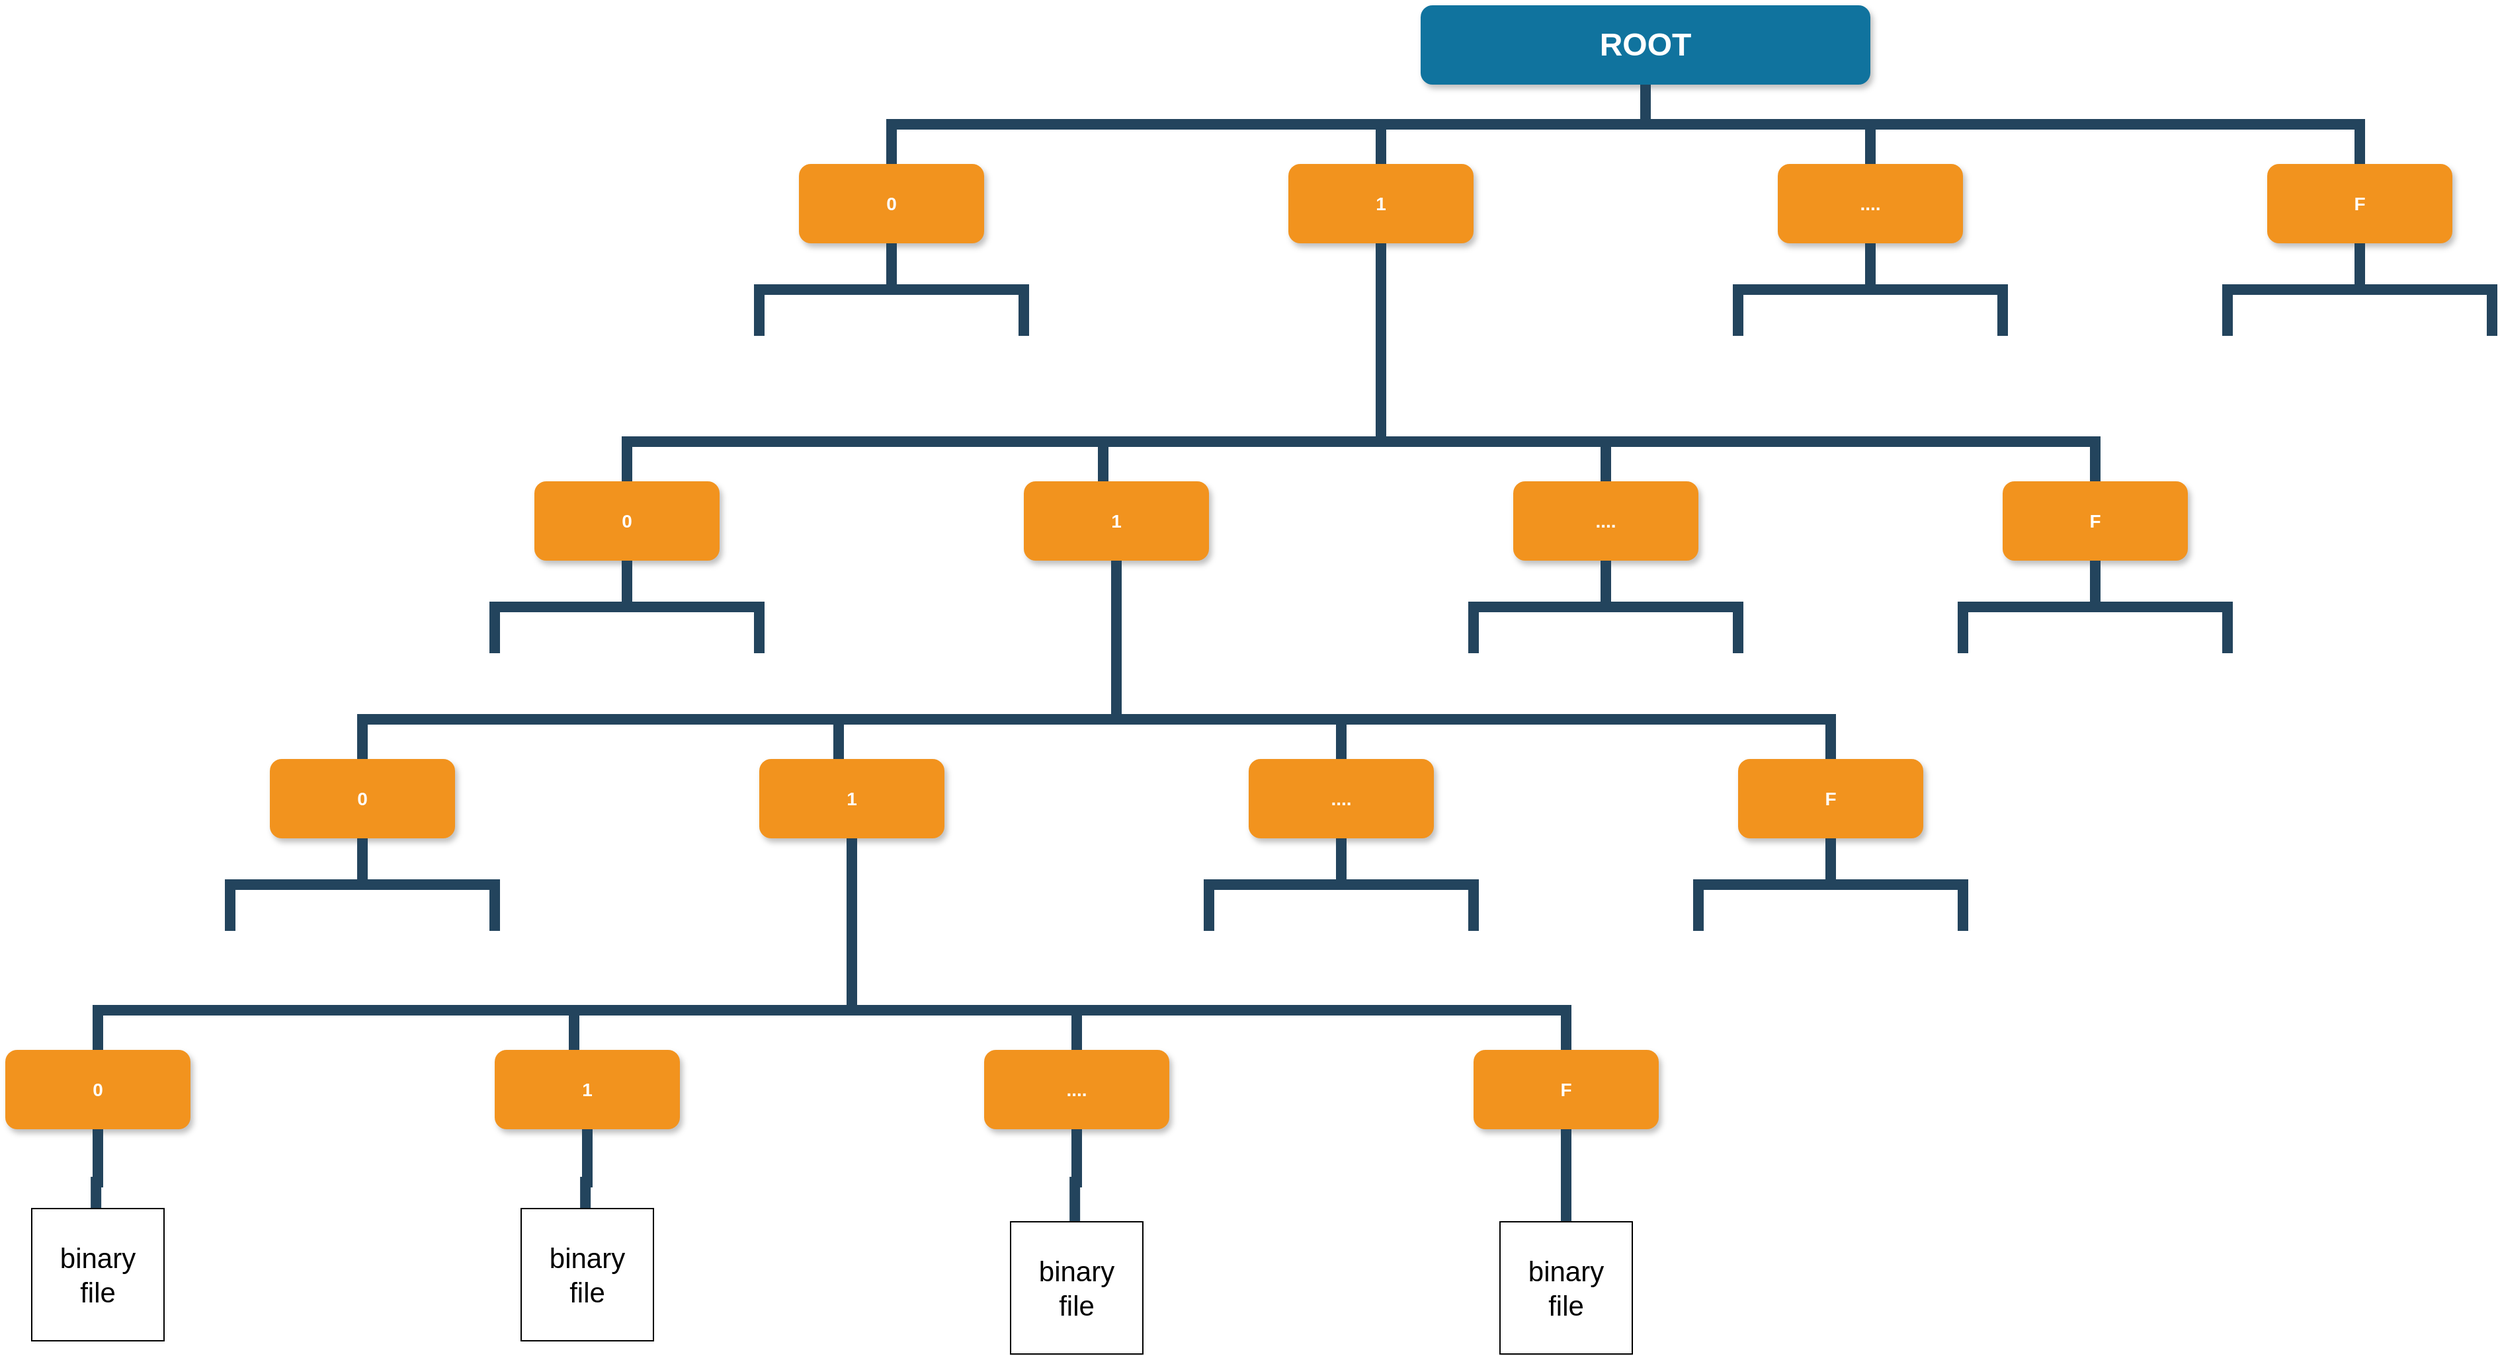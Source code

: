 <mxfile version="16.4.7" type="github">
  <diagram name="Page-1" id="64c3da0e-402f-94eb-ee01-a36477274f13">
    <mxGraphModel dx="2234" dy="1449" grid="1" gridSize="10" guides="1" tooltips="1" connect="1" arrows="1" fold="1" page="1" pageScale="1" pageWidth="2000" pageHeight="1100" background="none" math="0" shadow="0">
      <root>
        <mxCell id="0" />
        <mxCell id="1" parent="0" />
        <mxCell id="2" value="ROOT" style="whiteSpace=wrap;rounded=1;shadow=1;fillColor=#10739E;strokeColor=none;fontColor=#FFFFFF;fontStyle=1;fontSize=24" parent="1" vertex="1">
          <mxGeometry x="1100" y="60" width="340" height="60" as="geometry" />
        </mxCell>
        <mxCell id="4" value="0" style="whiteSpace=wrap;rounded=1;fillColor=#F2931E;strokeColor=none;shadow=1;fontColor=#FFFFFF;fontStyle=1;fontSize=14" parent="1" vertex="1">
          <mxGeometry x="630" y="180.0" width="140" height="60" as="geometry" />
        </mxCell>
        <mxCell id="6" value="1" style="whiteSpace=wrap;rounded=1;fillColor=#F2931E;strokeColor=none;shadow=1;fontColor=#FFFFFF;fontStyle=1;fontSize=14" parent="1" vertex="1">
          <mxGeometry x="1000" y="180.0" width="140" height="60" as="geometry" />
        </mxCell>
        <mxCell id="7" value="...." style="whiteSpace=wrap;rounded=1;fillColor=#F2931E;strokeColor=none;shadow=1;fontColor=#FFFFFF;fontStyle=1;fontSize=14" parent="1" vertex="1">
          <mxGeometry x="1370" y="180.0" width="140" height="60" as="geometry" />
        </mxCell>
        <mxCell id="8" value="F" style="whiteSpace=wrap;rounded=1;fillColor=#F2931E;strokeColor=none;shadow=1;fontColor=#FFFFFF;fontStyle=1;fontSize=14" parent="1" vertex="1">
          <mxGeometry x="1740" y="180.0" width="140" height="60" as="geometry" />
        </mxCell>
        <mxCell id="116" value="" style="edgeStyle=elbowEdgeStyle;elbow=vertical;rounded=0;fontColor=#000000;endArrow=none;endFill=0;strokeWidth=8;strokeColor=#23445D;" parent="1" source="4" edge="1">
          <mxGeometry width="100" height="100" relative="1" as="geometry">
            <mxPoint x="340" y="250.0" as="sourcePoint" />
            <mxPoint x="600" y="310" as="targetPoint" />
          </mxGeometry>
        </mxCell>
        <mxCell id="117" value="" style="edgeStyle=elbowEdgeStyle;elbow=vertical;rounded=0;fontColor=#000000;endArrow=none;endFill=0;strokeWidth=8;strokeColor=#23445D;" parent="1" source="4" edge="1">
          <mxGeometry width="100" height="100" relative="1" as="geometry">
            <mxPoint x="340" y="250.0" as="sourcePoint" />
            <mxPoint x="800" y="310" as="targetPoint" />
          </mxGeometry>
        </mxCell>
        <mxCell id="223" value="" style="edgeStyle=elbowEdgeStyle;elbow=vertical;rounded=0;fontColor=#000000;endArrow=none;endFill=0;strokeWidth=8;strokeColor=#23445D;" parent="1" source="7" edge="1">
          <mxGeometry width="100" height="100" relative="1" as="geometry">
            <mxPoint x="1440" y="310" as="sourcePoint" />
            <mxPoint x="1340" y="310" as="targetPoint" />
          </mxGeometry>
        </mxCell>
        <mxCell id="224" value="" style="edgeStyle=elbowEdgeStyle;elbow=vertical;rounded=0;fontColor=#000000;endArrow=none;endFill=0;strokeWidth=8;strokeColor=#23445D;" parent="1" source="7" edge="1">
          <mxGeometry width="100" height="100" relative="1" as="geometry">
            <mxPoint x="1530" y="300" as="sourcePoint" />
            <mxPoint x="1540" y="310" as="targetPoint" />
          </mxGeometry>
        </mxCell>
        <mxCell id="225" value="" style="edgeStyle=elbowEdgeStyle;elbow=vertical;rounded=0;fontColor=#000000;endArrow=none;endFill=0;strokeWidth=8;strokeColor=#23445D;" parent="1" source="8" edge="1">
          <mxGeometry width="100" height="100" relative="1" as="geometry">
            <mxPoint x="1650" y="300" as="sourcePoint" />
            <mxPoint x="1710" y="310" as="targetPoint" />
          </mxGeometry>
        </mxCell>
        <mxCell id="226" value="" style="edgeStyle=elbowEdgeStyle;elbow=vertical;rounded=0;fontColor=#000000;endArrow=none;endFill=0;strokeWidth=8;strokeColor=#23445D;" parent="1" source="8" edge="1">
          <mxGeometry width="100" height="100" relative="1" as="geometry">
            <mxPoint x="1880" y="300" as="sourcePoint" />
            <mxPoint x="1910" y="310" as="targetPoint" />
          </mxGeometry>
        </mxCell>
        <mxCell id="229" value="" style="edgeStyle=elbowEdgeStyle;elbow=vertical;rounded=0;fontColor=#000000;endArrow=none;endFill=0;strokeWidth=8;strokeColor=#23445D;entryX=0.5;entryY=0;entryDx=0;entryDy=0;" parent="1" source="2" target="4" edge="1">
          <mxGeometry width="100" height="100" relative="1" as="geometry">
            <mxPoint x="640" y="150" as="sourcePoint" />
            <mxPoint x="330" y="180.0" as="targetPoint" />
          </mxGeometry>
        </mxCell>
        <mxCell id="231" value="" style="edgeStyle=elbowEdgeStyle;elbow=vertical;rounded=0;fontColor=#000000;endArrow=none;endFill=0;strokeWidth=8;strokeColor=#23445D;" parent="1" source="2" target="6" edge="1">
          <mxGeometry width="100" height="100" relative="1" as="geometry">
            <mxPoint x="660" y="170" as="sourcePoint" />
            <mxPoint x="760" y="70" as="targetPoint" />
          </mxGeometry>
        </mxCell>
        <mxCell id="232" value="" style="edgeStyle=elbowEdgeStyle;elbow=vertical;rounded=0;fontColor=#000000;endArrow=none;endFill=0;strokeWidth=8;strokeColor=#23445D;" parent="1" source="2" target="7" edge="1">
          <mxGeometry width="100" height="100" relative="1" as="geometry">
            <mxPoint x="670" y="180" as="sourcePoint" />
            <mxPoint x="770" y="80" as="targetPoint" />
          </mxGeometry>
        </mxCell>
        <mxCell id="233" value="" style="edgeStyle=elbowEdgeStyle;elbow=vertical;rounded=0;fontColor=#000000;endArrow=none;endFill=0;strokeWidth=8;strokeColor=#23445D;" parent="1" source="2" target="8" edge="1">
          <mxGeometry width="100" height="100" relative="1" as="geometry">
            <mxPoint x="680" y="190" as="sourcePoint" />
            <mxPoint x="780" y="90" as="targetPoint" />
          </mxGeometry>
        </mxCell>
        <mxCell id="g_1YrIB_syqFmMeyeW0P-254" value="0" style="whiteSpace=wrap;rounded=1;fillColor=#F2931E;strokeColor=none;shadow=1;fontColor=#FFFFFF;fontStyle=1;fontSize=14" parent="1" vertex="1">
          <mxGeometry x="430" y="420.0" width="140" height="60" as="geometry" />
        </mxCell>
        <mxCell id="g_1YrIB_syqFmMeyeW0P-256" value="1" style="whiteSpace=wrap;rounded=1;fillColor=#F2931E;strokeColor=none;shadow=1;fontColor=#FFFFFF;fontStyle=1;fontSize=14" parent="1" vertex="1">
          <mxGeometry x="800" y="420.0" width="140" height="60" as="geometry" />
        </mxCell>
        <mxCell id="g_1YrIB_syqFmMeyeW0P-257" value="...." style="whiteSpace=wrap;rounded=1;fillColor=#F2931E;strokeColor=none;shadow=1;fontColor=#FFFFFF;fontStyle=1;fontSize=14" parent="1" vertex="1">
          <mxGeometry x="1170" y="420.0" width="140" height="60" as="geometry" />
        </mxCell>
        <mxCell id="g_1YrIB_syqFmMeyeW0P-258" value="F" style="whiteSpace=wrap;rounded=1;fillColor=#F2931E;strokeColor=none;shadow=1;fontColor=#FFFFFF;fontStyle=1;fontSize=14" parent="1" vertex="1">
          <mxGeometry x="1540" y="420.0" width="140" height="60" as="geometry" />
        </mxCell>
        <mxCell id="g_1YrIB_syqFmMeyeW0P-261" value="" style="edgeStyle=elbowEdgeStyle;elbow=vertical;rounded=0;fontColor=#000000;endArrow=none;endFill=0;strokeWidth=8;strokeColor=#23445D;" parent="1" source="g_1YrIB_syqFmMeyeW0P-254" edge="1">
          <mxGeometry width="100" height="100" relative="1" as="geometry">
            <mxPoint x="140" y="490.0" as="sourcePoint" />
            <mxPoint x="400" y="550" as="targetPoint" />
          </mxGeometry>
        </mxCell>
        <mxCell id="g_1YrIB_syqFmMeyeW0P-262" value="" style="edgeStyle=elbowEdgeStyle;elbow=vertical;rounded=0;fontColor=#000000;endArrow=none;endFill=0;strokeWidth=8;strokeColor=#23445D;" parent="1" source="g_1YrIB_syqFmMeyeW0P-254" edge="1">
          <mxGeometry width="100" height="100" relative="1" as="geometry">
            <mxPoint x="140" y="490.0" as="sourcePoint" />
            <mxPoint x="600" y="550" as="targetPoint" />
          </mxGeometry>
        </mxCell>
        <mxCell id="g_1YrIB_syqFmMeyeW0P-265" value="" style="edgeStyle=elbowEdgeStyle;elbow=vertical;rounded=0;fontColor=#000000;endArrow=none;endFill=0;strokeWidth=8;strokeColor=#23445D;" parent="1" source="g_1YrIB_syqFmMeyeW0P-257" edge="1">
          <mxGeometry width="100" height="100" relative="1" as="geometry">
            <mxPoint x="1240" y="550" as="sourcePoint" />
            <mxPoint x="1140" y="550" as="targetPoint" />
          </mxGeometry>
        </mxCell>
        <mxCell id="g_1YrIB_syqFmMeyeW0P-266" value="" style="edgeStyle=elbowEdgeStyle;elbow=vertical;rounded=0;fontColor=#000000;endArrow=none;endFill=0;strokeWidth=8;strokeColor=#23445D;" parent="1" source="g_1YrIB_syqFmMeyeW0P-257" edge="1">
          <mxGeometry width="100" height="100" relative="1" as="geometry">
            <mxPoint x="1330" y="540" as="sourcePoint" />
            <mxPoint x="1340" y="550" as="targetPoint" />
          </mxGeometry>
        </mxCell>
        <mxCell id="g_1YrIB_syqFmMeyeW0P-267" value="" style="edgeStyle=elbowEdgeStyle;elbow=vertical;rounded=0;fontColor=#000000;endArrow=none;endFill=0;strokeWidth=8;strokeColor=#23445D;" parent="1" source="g_1YrIB_syqFmMeyeW0P-258" edge="1">
          <mxGeometry width="100" height="100" relative="1" as="geometry">
            <mxPoint x="1450" y="540" as="sourcePoint" />
            <mxPoint x="1510" y="550" as="targetPoint" />
          </mxGeometry>
        </mxCell>
        <mxCell id="g_1YrIB_syqFmMeyeW0P-268" value="" style="edgeStyle=elbowEdgeStyle;elbow=vertical;rounded=0;fontColor=#000000;endArrow=none;endFill=0;strokeWidth=8;strokeColor=#23445D;" parent="1" source="g_1YrIB_syqFmMeyeW0P-258" edge="1">
          <mxGeometry width="100" height="100" relative="1" as="geometry">
            <mxPoint x="1680" y="540" as="sourcePoint" />
            <mxPoint x="1710" y="550" as="targetPoint" />
          </mxGeometry>
        </mxCell>
        <mxCell id="g_1YrIB_syqFmMeyeW0P-272" value="" style="edgeStyle=elbowEdgeStyle;elbow=vertical;rounded=0;fontColor=#000000;endArrow=none;endFill=0;strokeWidth=8;strokeColor=#23445D;" parent="1" target="g_1YrIB_syqFmMeyeW0P-254" edge="1">
          <mxGeometry width="100" height="100" relative="1" as="geometry">
            <mxPoint x="1070" y="360" as="sourcePoint" />
            <mxPoint x="550" y="300" as="targetPoint" />
          </mxGeometry>
        </mxCell>
        <mxCell id="g_1YrIB_syqFmMeyeW0P-273" value="" style="edgeStyle=elbowEdgeStyle;elbow=vertical;rounded=0;fontColor=#000000;endArrow=none;endFill=0;strokeWidth=8;strokeColor=#23445D;" parent="1" edge="1">
          <mxGeometry width="100" height="100" relative="1" as="geometry">
            <mxPoint x="1070" y="360" as="sourcePoint" />
            <mxPoint x="860" y="420" as="targetPoint" />
          </mxGeometry>
        </mxCell>
        <mxCell id="g_1YrIB_syqFmMeyeW0P-274" value="" style="edgeStyle=elbowEdgeStyle;elbow=vertical;rounded=0;fontColor=#000000;endArrow=none;endFill=0;strokeWidth=8;strokeColor=#23445D;" parent="1" target="g_1YrIB_syqFmMeyeW0P-257" edge="1">
          <mxGeometry width="100" height="100" relative="1" as="geometry">
            <mxPoint x="1070" y="360" as="sourcePoint" />
            <mxPoint x="570" y="320" as="targetPoint" />
          </mxGeometry>
        </mxCell>
        <mxCell id="g_1YrIB_syqFmMeyeW0P-275" value="" style="edgeStyle=elbowEdgeStyle;elbow=vertical;rounded=0;fontColor=#000000;endArrow=none;endFill=0;strokeWidth=8;strokeColor=#23445D;exitX=0.5;exitY=1;exitDx=0;exitDy=0;" parent="1" source="6" target="g_1YrIB_syqFmMeyeW0P-258" edge="1">
          <mxGeometry width="100" height="100" relative="1" as="geometry">
            <mxPoint x="1070" y="360" as="sourcePoint" />
            <mxPoint x="580" y="330" as="targetPoint" />
            <Array as="points">
              <mxPoint x="1340" y="390" />
            </Array>
          </mxGeometry>
        </mxCell>
        <mxCell id="I2rFSHXXI9pYMQiXrOEV-233" value="0" style="whiteSpace=wrap;rounded=1;fillColor=#F2931E;strokeColor=none;shadow=1;fontColor=#FFFFFF;fontStyle=1;fontSize=14" vertex="1" parent="1">
          <mxGeometry x="230" y="630.0" width="140" height="60" as="geometry" />
        </mxCell>
        <mxCell id="I2rFSHXXI9pYMQiXrOEV-234" value="1" style="whiteSpace=wrap;rounded=1;fillColor=#F2931E;strokeColor=none;shadow=1;fontColor=#FFFFFF;fontStyle=1;fontSize=14" vertex="1" parent="1">
          <mxGeometry x="600" y="630.0" width="140" height="60" as="geometry" />
        </mxCell>
        <mxCell id="I2rFSHXXI9pYMQiXrOEV-235" value="...." style="whiteSpace=wrap;rounded=1;fillColor=#F2931E;strokeColor=none;shadow=1;fontColor=#FFFFFF;fontStyle=1;fontSize=14" vertex="1" parent="1">
          <mxGeometry x="970" y="630.0" width="140" height="60" as="geometry" />
        </mxCell>
        <mxCell id="I2rFSHXXI9pYMQiXrOEV-236" value="F" style="whiteSpace=wrap;rounded=1;fillColor=#F2931E;strokeColor=none;shadow=1;fontColor=#FFFFFF;fontStyle=1;fontSize=14" vertex="1" parent="1">
          <mxGeometry x="1340" y="630.0" width="140" height="60" as="geometry" />
        </mxCell>
        <mxCell id="I2rFSHXXI9pYMQiXrOEV-237" value="" style="edgeStyle=elbowEdgeStyle;elbow=vertical;rounded=0;fontColor=#000000;endArrow=none;endFill=0;strokeWidth=8;strokeColor=#23445D;" edge="1" parent="1" source="I2rFSHXXI9pYMQiXrOEV-233">
          <mxGeometry width="100" height="100" relative="1" as="geometry">
            <mxPoint x="-60" y="700.0" as="sourcePoint" />
            <mxPoint x="200" y="760" as="targetPoint" />
          </mxGeometry>
        </mxCell>
        <mxCell id="I2rFSHXXI9pYMQiXrOEV-238" value="" style="edgeStyle=elbowEdgeStyle;elbow=vertical;rounded=0;fontColor=#000000;endArrow=none;endFill=0;strokeWidth=8;strokeColor=#23445D;" edge="1" parent="1" source="I2rFSHXXI9pYMQiXrOEV-233">
          <mxGeometry width="100" height="100" relative="1" as="geometry">
            <mxPoint x="-60" y="700.0" as="sourcePoint" />
            <mxPoint x="400" y="760" as="targetPoint" />
          </mxGeometry>
        </mxCell>
        <mxCell id="I2rFSHXXI9pYMQiXrOEV-241" value="" style="edgeStyle=elbowEdgeStyle;elbow=vertical;rounded=0;fontColor=#000000;endArrow=none;endFill=0;strokeWidth=8;strokeColor=#23445D;" edge="1" parent="1" source="I2rFSHXXI9pYMQiXrOEV-235">
          <mxGeometry width="100" height="100" relative="1" as="geometry">
            <mxPoint x="1040" y="760" as="sourcePoint" />
            <mxPoint x="940" y="760" as="targetPoint" />
          </mxGeometry>
        </mxCell>
        <mxCell id="I2rFSHXXI9pYMQiXrOEV-242" value="" style="edgeStyle=elbowEdgeStyle;elbow=vertical;rounded=0;fontColor=#000000;endArrow=none;endFill=0;strokeWidth=8;strokeColor=#23445D;" edge="1" parent="1" source="I2rFSHXXI9pYMQiXrOEV-235">
          <mxGeometry width="100" height="100" relative="1" as="geometry">
            <mxPoint x="1130" y="750" as="sourcePoint" />
            <mxPoint x="1140" y="760" as="targetPoint" />
          </mxGeometry>
        </mxCell>
        <mxCell id="I2rFSHXXI9pYMQiXrOEV-243" value="" style="edgeStyle=elbowEdgeStyle;elbow=vertical;rounded=0;fontColor=#000000;endArrow=none;endFill=0;strokeWidth=8;strokeColor=#23445D;" edge="1" parent="1" source="I2rFSHXXI9pYMQiXrOEV-236">
          <mxGeometry width="100" height="100" relative="1" as="geometry">
            <mxPoint x="1250" y="750" as="sourcePoint" />
            <mxPoint x="1310" y="760" as="targetPoint" />
          </mxGeometry>
        </mxCell>
        <mxCell id="I2rFSHXXI9pYMQiXrOEV-244" value="" style="edgeStyle=elbowEdgeStyle;elbow=vertical;rounded=0;fontColor=#000000;endArrow=none;endFill=0;strokeWidth=8;strokeColor=#23445D;" edge="1" parent="1" source="I2rFSHXXI9pYMQiXrOEV-236">
          <mxGeometry width="100" height="100" relative="1" as="geometry">
            <mxPoint x="1480" y="750" as="sourcePoint" />
            <mxPoint x="1510" y="760" as="targetPoint" />
          </mxGeometry>
        </mxCell>
        <mxCell id="I2rFSHXXI9pYMQiXrOEV-245" value="" style="edgeStyle=elbowEdgeStyle;elbow=vertical;rounded=0;fontColor=#000000;endArrow=none;endFill=0;strokeWidth=8;strokeColor=#23445D;" edge="1" parent="1" target="I2rFSHXXI9pYMQiXrOEV-233">
          <mxGeometry width="100" height="100" relative="1" as="geometry">
            <mxPoint x="870" y="570" as="sourcePoint" />
            <mxPoint x="350" y="510" as="targetPoint" />
          </mxGeometry>
        </mxCell>
        <mxCell id="I2rFSHXXI9pYMQiXrOEV-246" value="" style="edgeStyle=elbowEdgeStyle;elbow=vertical;rounded=0;fontColor=#000000;endArrow=none;endFill=0;strokeWidth=8;strokeColor=#23445D;" edge="1" parent="1">
          <mxGeometry width="100" height="100" relative="1" as="geometry">
            <mxPoint x="870" y="570" as="sourcePoint" />
            <mxPoint x="660" y="630" as="targetPoint" />
          </mxGeometry>
        </mxCell>
        <mxCell id="I2rFSHXXI9pYMQiXrOEV-247" value="" style="edgeStyle=elbowEdgeStyle;elbow=vertical;rounded=0;fontColor=#000000;endArrow=none;endFill=0;strokeWidth=8;strokeColor=#23445D;" edge="1" parent="1" target="I2rFSHXXI9pYMQiXrOEV-235">
          <mxGeometry width="100" height="100" relative="1" as="geometry">
            <mxPoint x="870" y="570" as="sourcePoint" />
            <mxPoint x="370" y="530" as="targetPoint" />
          </mxGeometry>
        </mxCell>
        <mxCell id="I2rFSHXXI9pYMQiXrOEV-248" value="" style="edgeStyle=elbowEdgeStyle;elbow=vertical;rounded=0;fontColor=#000000;endArrow=none;endFill=0;strokeWidth=8;strokeColor=#23445D;" edge="1" parent="1">
          <mxGeometry width="100" height="100" relative="1" as="geometry">
            <mxPoint x="870" y="480" as="sourcePoint" />
            <mxPoint x="1410" y="630.0" as="targetPoint" />
            <Array as="points">
              <mxPoint x="1140" y="600" />
            </Array>
          </mxGeometry>
        </mxCell>
        <mxCell id="I2rFSHXXI9pYMQiXrOEV-249" value="0" style="whiteSpace=wrap;rounded=1;fillColor=#F2931E;strokeColor=none;shadow=1;fontColor=#FFFFFF;fontStyle=1;fontSize=14" vertex="1" parent="1">
          <mxGeometry x="30" y="850.0" width="140" height="60" as="geometry" />
        </mxCell>
        <mxCell id="I2rFSHXXI9pYMQiXrOEV-250" value="1" style="whiteSpace=wrap;rounded=1;fillColor=#F2931E;strokeColor=none;shadow=1;fontColor=#FFFFFF;fontStyle=1;fontSize=14" vertex="1" parent="1">
          <mxGeometry x="400" y="850.0" width="140" height="60" as="geometry" />
        </mxCell>
        <mxCell id="I2rFSHXXI9pYMQiXrOEV-251" value="...." style="whiteSpace=wrap;rounded=1;fillColor=#F2931E;strokeColor=none;shadow=1;fontColor=#FFFFFF;fontStyle=1;fontSize=14" vertex="1" parent="1">
          <mxGeometry x="770" y="850.0" width="140" height="60" as="geometry" />
        </mxCell>
        <mxCell id="I2rFSHXXI9pYMQiXrOEV-252" value="F" style="whiteSpace=wrap;rounded=1;fillColor=#F2931E;strokeColor=none;shadow=1;fontColor=#FFFFFF;fontStyle=1;fontSize=14" vertex="1" parent="1">
          <mxGeometry x="1140" y="850.0" width="140" height="60" as="geometry" />
        </mxCell>
        <mxCell id="I2rFSHXXI9pYMQiXrOEV-259" value="" style="edgeStyle=elbowEdgeStyle;elbow=vertical;rounded=0;fontColor=#000000;endArrow=none;endFill=0;strokeWidth=8;strokeColor=#23445D;" edge="1" parent="1" source="I2rFSHXXI9pYMQiXrOEV-252">
          <mxGeometry width="100" height="100" relative="1" as="geometry">
            <mxPoint x="1050" y="970" as="sourcePoint" />
            <mxPoint x="1210" y="980" as="targetPoint" />
          </mxGeometry>
        </mxCell>
        <mxCell id="I2rFSHXXI9pYMQiXrOEV-261" value="" style="edgeStyle=elbowEdgeStyle;elbow=vertical;rounded=0;fontColor=#000000;endArrow=none;endFill=0;strokeWidth=8;strokeColor=#23445D;" edge="1" parent="1" target="I2rFSHXXI9pYMQiXrOEV-249">
          <mxGeometry width="100" height="100" relative="1" as="geometry">
            <mxPoint x="670" y="790" as="sourcePoint" />
            <mxPoint x="150" y="730" as="targetPoint" />
          </mxGeometry>
        </mxCell>
        <mxCell id="I2rFSHXXI9pYMQiXrOEV-262" value="" style="edgeStyle=elbowEdgeStyle;elbow=vertical;rounded=0;fontColor=#000000;endArrow=none;endFill=0;strokeWidth=8;strokeColor=#23445D;" edge="1" parent="1">
          <mxGeometry width="100" height="100" relative="1" as="geometry">
            <mxPoint x="670" y="790" as="sourcePoint" />
            <mxPoint x="460" y="850" as="targetPoint" />
          </mxGeometry>
        </mxCell>
        <mxCell id="I2rFSHXXI9pYMQiXrOEV-263" value="" style="edgeStyle=elbowEdgeStyle;elbow=vertical;rounded=0;fontColor=#000000;endArrow=none;endFill=0;strokeWidth=8;strokeColor=#23445D;" edge="1" parent="1" target="I2rFSHXXI9pYMQiXrOEV-251">
          <mxGeometry width="100" height="100" relative="1" as="geometry">
            <mxPoint x="670" y="790" as="sourcePoint" />
            <mxPoint x="170" y="750" as="targetPoint" />
          </mxGeometry>
        </mxCell>
        <mxCell id="I2rFSHXXI9pYMQiXrOEV-264" value="" style="edgeStyle=elbowEdgeStyle;elbow=vertical;rounded=0;fontColor=#000000;endArrow=none;endFill=0;strokeWidth=8;strokeColor=#23445D;" edge="1" parent="1" source="I2rFSHXXI9pYMQiXrOEV-234">
          <mxGeometry width="100" height="100" relative="1" as="geometry">
            <mxPoint x="670" y="700" as="sourcePoint" />
            <mxPoint x="1210" y="850" as="targetPoint" />
            <Array as="points">
              <mxPoint x="940" y="820" />
            </Array>
          </mxGeometry>
        </mxCell>
        <mxCell id="I2rFSHXXI9pYMQiXrOEV-265" value="" style="edgeStyle=elbowEdgeStyle;elbow=vertical;rounded=0;fontColor=#000000;endArrow=none;endFill=0;strokeWidth=8;strokeColor=#23445D;" edge="1" parent="1" source="I2rFSHXXI9pYMQiXrOEV-251">
          <mxGeometry width="100" height="100" relative="1" as="geometry">
            <mxPoint x="838.57" y="920" as="sourcePoint" />
            <mxPoint x="838.57" y="990" as="targetPoint" />
          </mxGeometry>
        </mxCell>
        <mxCell id="I2rFSHXXI9pYMQiXrOEV-266" value="" style="edgeStyle=elbowEdgeStyle;elbow=vertical;rounded=0;fontColor=#000000;endArrow=none;endFill=0;strokeWidth=8;strokeColor=#23445D;" edge="1" parent="1" source="I2rFSHXXI9pYMQiXrOEV-250">
          <mxGeometry width="100" height="100" relative="1" as="geometry">
            <mxPoint x="468.57" y="920" as="sourcePoint" />
            <mxPoint x="468.57" y="990" as="targetPoint" />
          </mxGeometry>
        </mxCell>
        <mxCell id="I2rFSHXXI9pYMQiXrOEV-267" value="" style="edgeStyle=elbowEdgeStyle;elbow=vertical;rounded=0;fontColor=#000000;endArrow=none;endFill=0;strokeWidth=8;strokeColor=#23445D;" edge="1" parent="1" source="I2rFSHXXI9pYMQiXrOEV-249">
          <mxGeometry width="100" height="100" relative="1" as="geometry">
            <mxPoint x="98.57" y="920" as="sourcePoint" />
            <mxPoint x="98.57" y="990" as="targetPoint" />
          </mxGeometry>
        </mxCell>
        <mxCell id="I2rFSHXXI9pYMQiXrOEV-268" value="&lt;font style=&quot;font-size: 21px&quot;&gt;binary&lt;br&gt;file&lt;/font&gt;" style="shape=note;size=0;whiteSpace=wrap;html=1;" vertex="1" parent="1">
          <mxGeometry x="1160" y="980" width="100" height="100" as="geometry" />
        </mxCell>
        <mxCell id="I2rFSHXXI9pYMQiXrOEV-269" value="&lt;font style=&quot;font-size: 21px&quot;&gt;binary&lt;br&gt;file&lt;/font&gt;" style="shape=note;size=0;whiteSpace=wrap;html=1;" vertex="1" parent="1">
          <mxGeometry x="790" y="980" width="100" height="100" as="geometry" />
        </mxCell>
        <mxCell id="I2rFSHXXI9pYMQiXrOEV-270" value="&lt;font style=&quot;font-size: 21px&quot;&gt;binary&lt;br&gt;file&lt;/font&gt;" style="shape=note;size=0;whiteSpace=wrap;html=1;" vertex="1" parent="1">
          <mxGeometry x="420" y="970" width="100" height="100" as="geometry" />
        </mxCell>
        <mxCell id="I2rFSHXXI9pYMQiXrOEV-271" value="&lt;font style=&quot;font-size: 21px&quot;&gt;binary&lt;br&gt;file&lt;/font&gt;" style="shape=note;size=0;whiteSpace=wrap;html=1;" vertex="1" parent="1">
          <mxGeometry x="50" y="970" width="100" height="100" as="geometry" />
        </mxCell>
      </root>
    </mxGraphModel>
  </diagram>
</mxfile>
